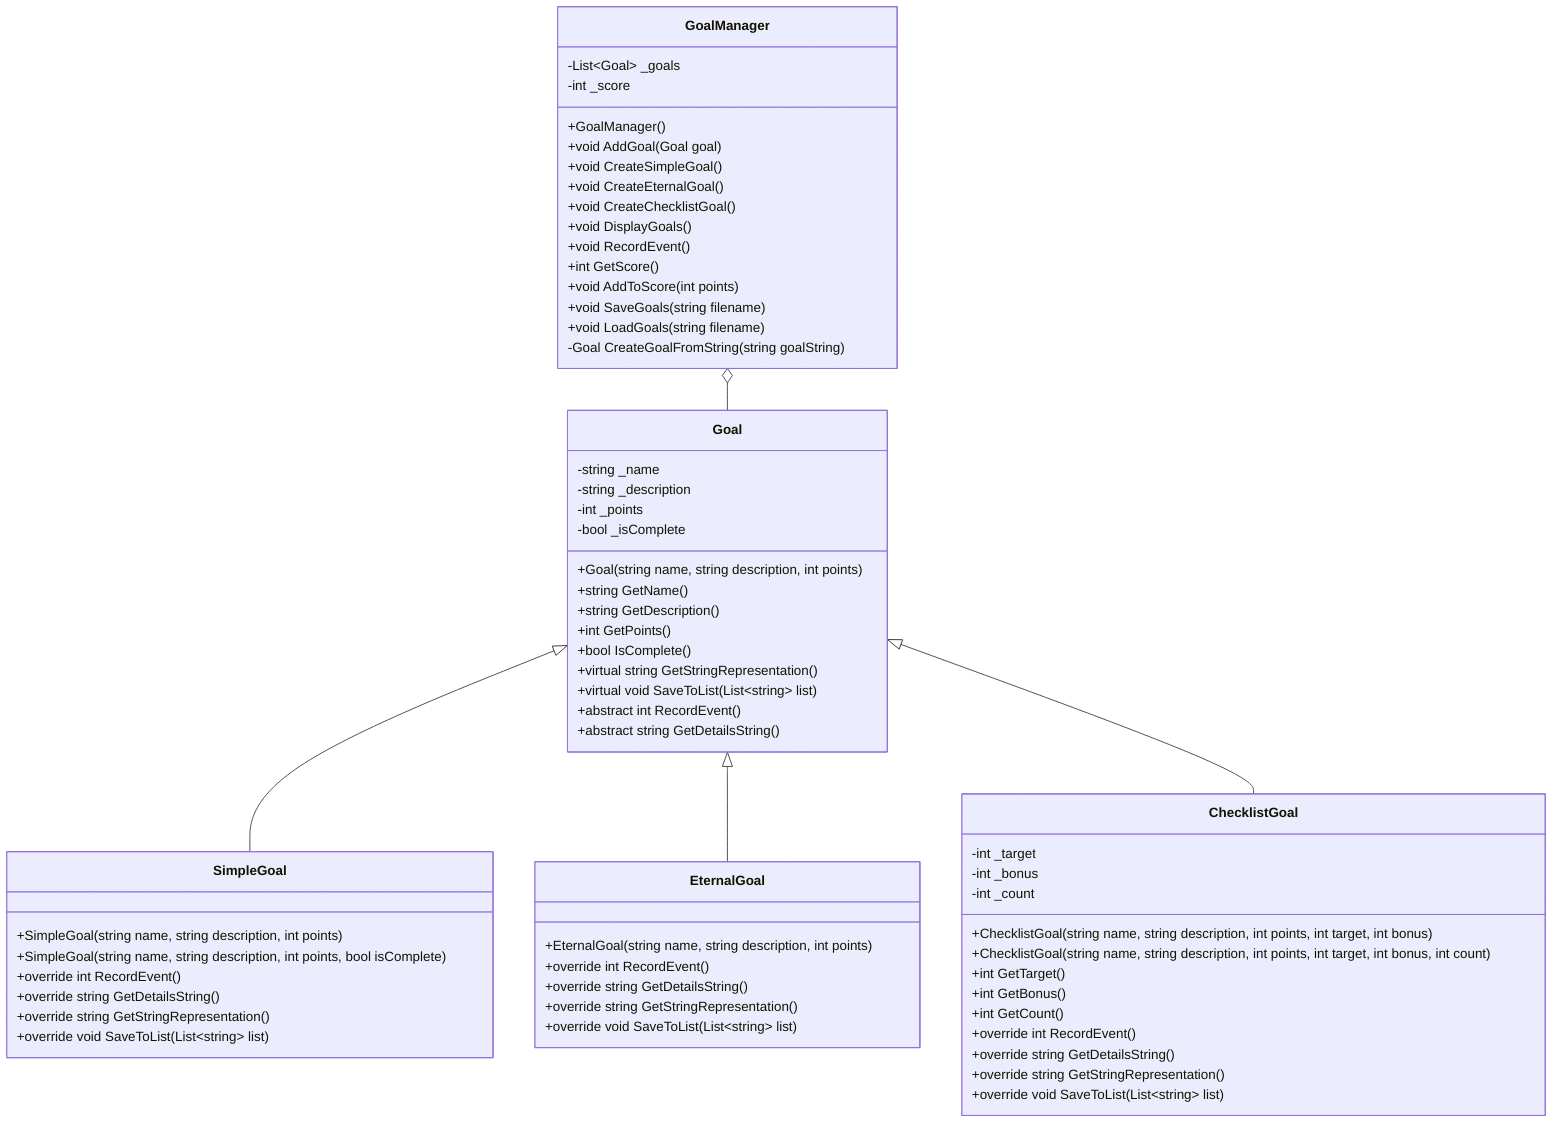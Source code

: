 classDiagram
    class Goal {
        -string _name
        -string _description
        -int _points
        -bool _isComplete
        +Goal(string name, string description, int points)
        +string GetName()
        +string GetDescription()
        +int GetPoints()
        +bool IsComplete()
        +virtual string GetStringRepresentation()
        +virtual void SaveToList(List~string~ list)
        +abstract int RecordEvent()
        +abstract string GetDetailsString()
    }
    
    class SimpleGoal {
        +SimpleGoal(string name, string description, int points)
        +SimpleGoal(string name, string description, int points, bool isComplete)
        +override int RecordEvent()
        +override string GetDetailsString()
        +override string GetStringRepresentation()
        +override void SaveToList(List~string~ list)
    }
    
    class EternalGoal {
        +EternalGoal(string name, string description, int points)
        +override int RecordEvent()
        +override string GetDetailsString()
        +override string GetStringRepresentation()
        +override void SaveToList(List~string~ list)
    }
    
    class ChecklistGoal {
        -int _target
        -int _bonus
        -int _count
        +ChecklistGoal(string name, string description, int points, int target, int bonus)
        +ChecklistGoal(string name, string description, int points, int target, int bonus, int count)
        +int GetTarget()
        +int GetBonus()
        +int GetCount()
        +override int RecordEvent()
        +override string GetDetailsString()
        +override string GetStringRepresentation()
        +override void SaveToList(List~string~ list)
    }
    
    class GoalManager {
        -List~Goal~ _goals
        -int _score
        +GoalManager()
        +void AddGoal(Goal goal)
        +void CreateSimpleGoal()
        +void CreateEternalGoal()
        +void CreateChecklistGoal()
        +void DisplayGoals()
        +void RecordEvent()
        +int GetScore()
        +void AddToScore(int points)
        +void SaveGoals(string filename)
        +void LoadGoals(string filename)
        -Goal CreateGoalFromString(string goalString)
    }
    
    Goal <|-- SimpleGoal
    Goal <|-- EternalGoal
    Goal <|-- ChecklistGoal
    GoalManager o-- Goal